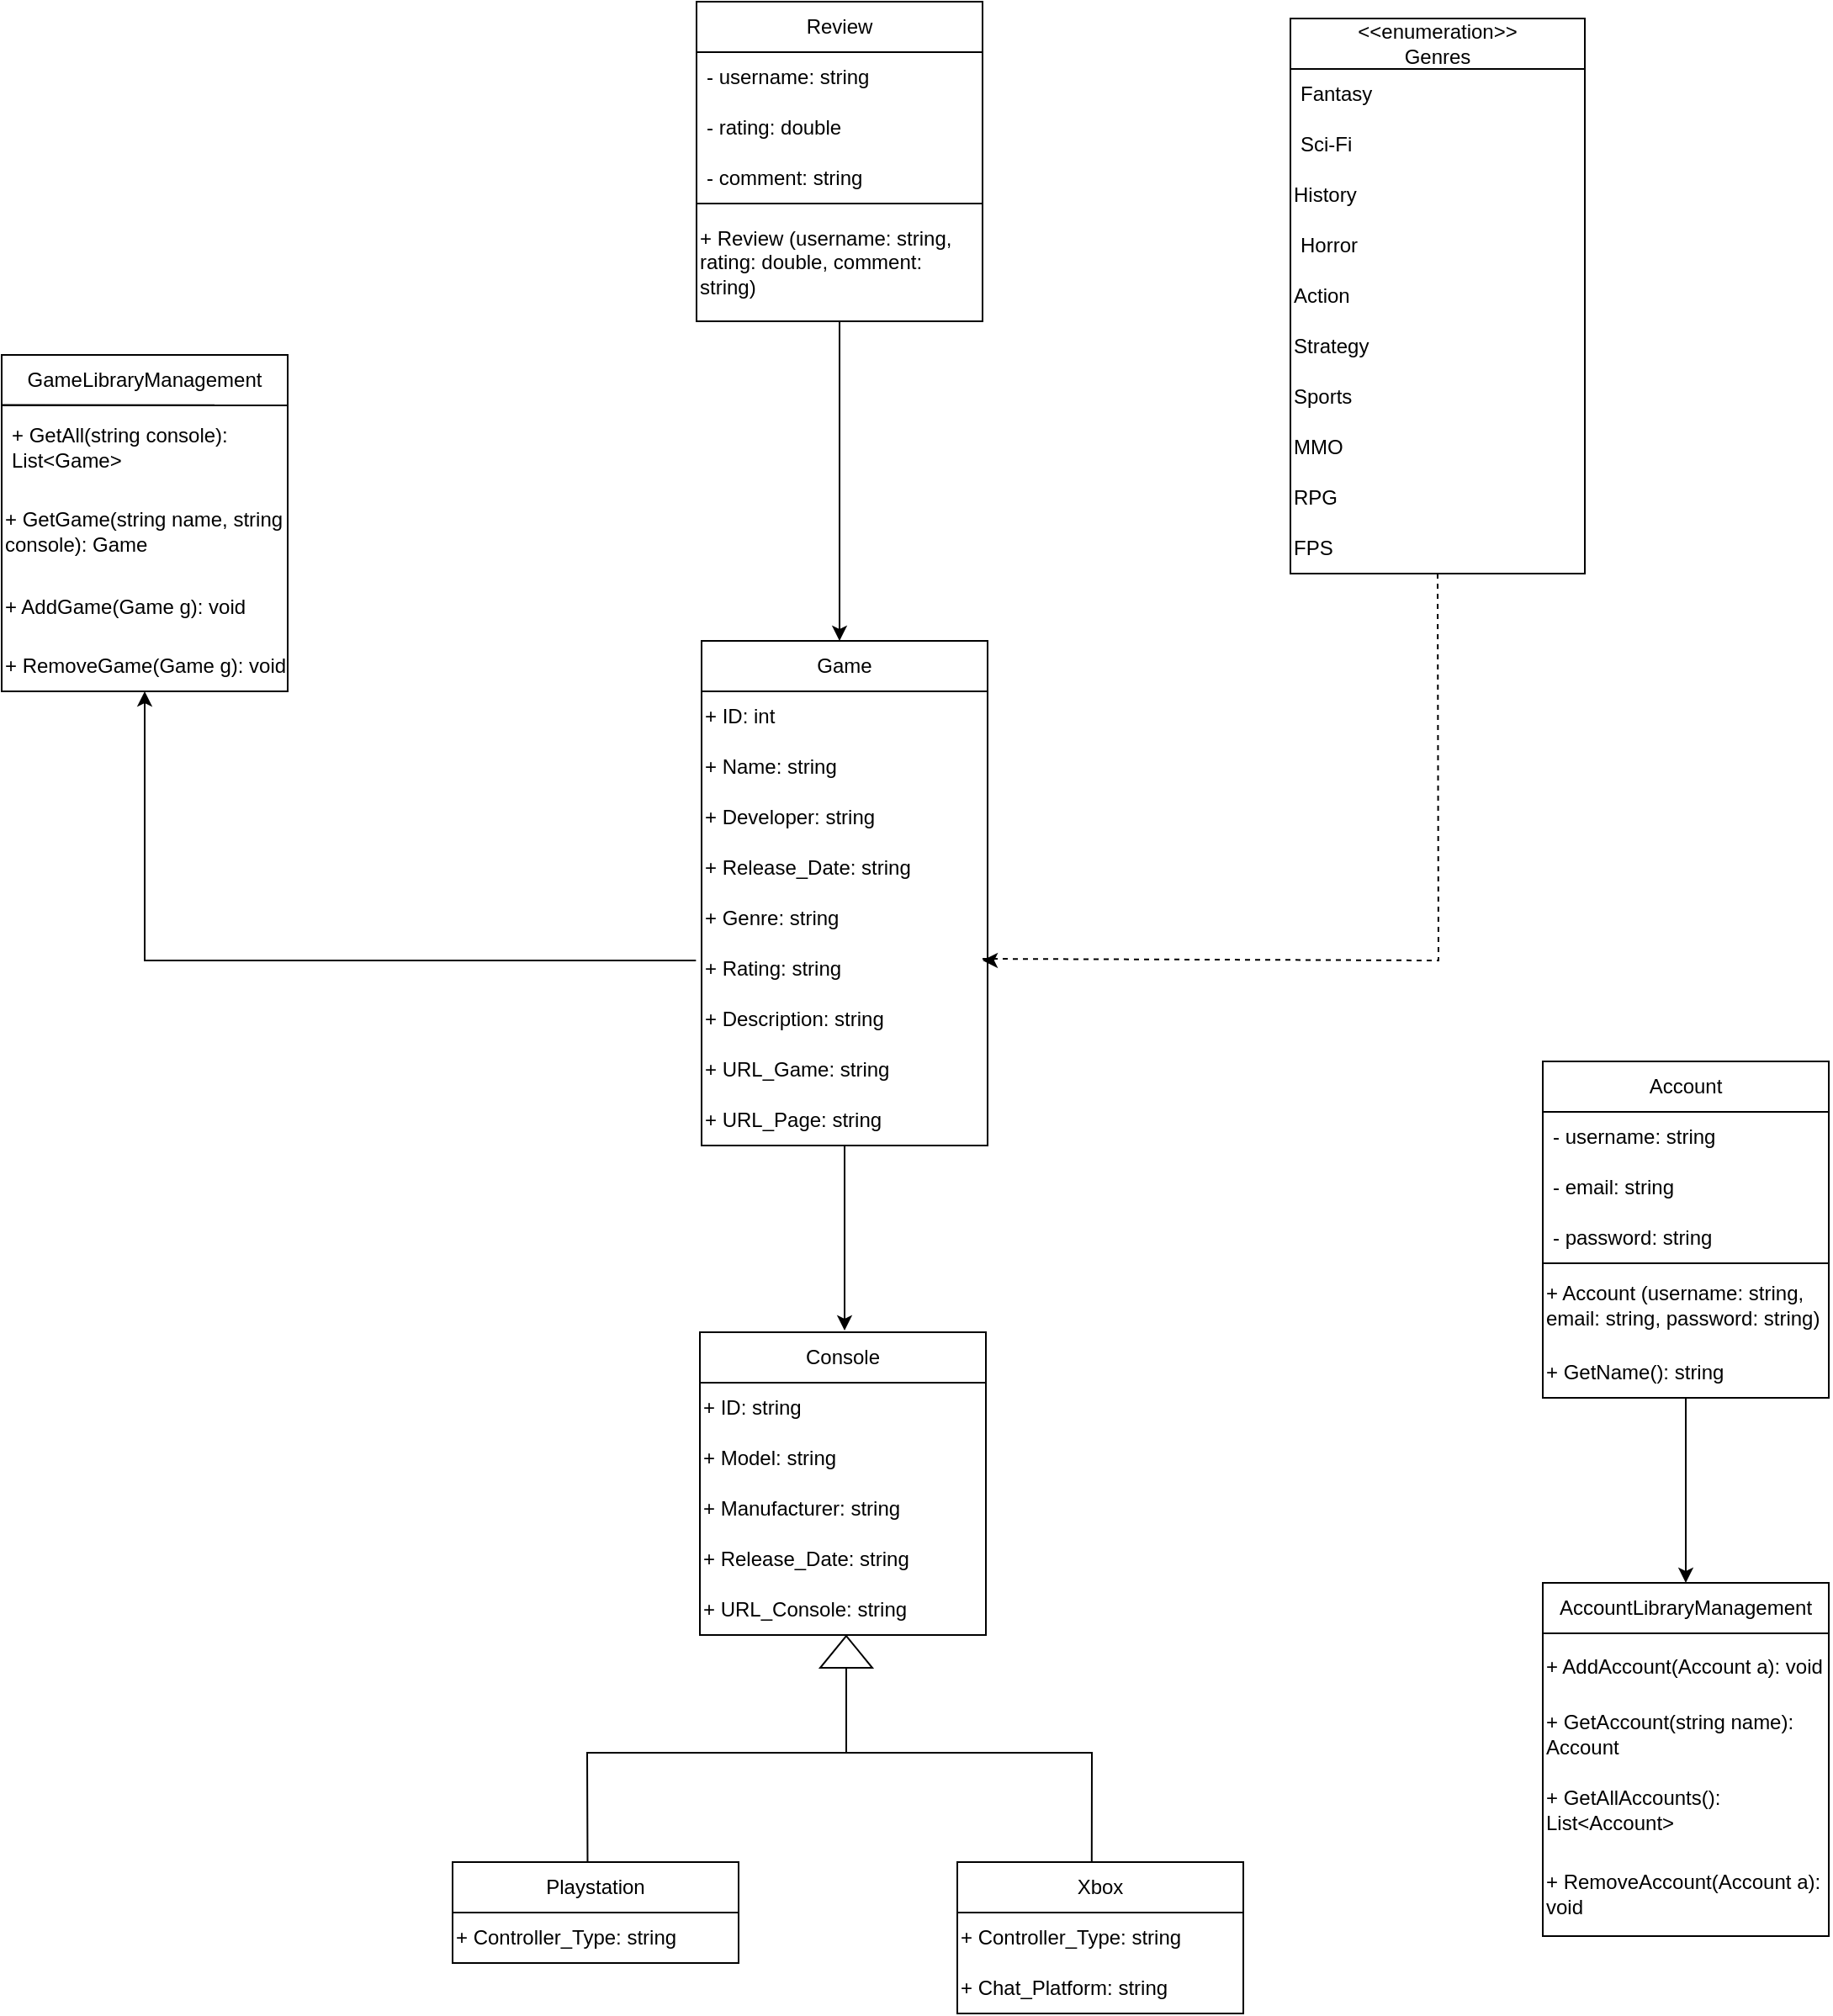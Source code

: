<mxfile version="21.1.4" type="device">
  <diagram name="Страница-1" id="sdUZpMWSYJXm1RIvVRuR">
    <mxGraphModel dx="1126" dy="1697" grid="1" gridSize="10" guides="1" tooltips="1" connect="1" arrows="1" fold="1" page="1" pageScale="1" pageWidth="827" pageHeight="1169" math="0" shadow="0">
      <root>
        <mxCell id="0" />
        <mxCell id="1" parent="0" />
        <mxCell id="oVc4lL-X0MRbzAyfg5KV-24" value="Review" style="swimlane;fontStyle=0;childLayout=stackLayout;horizontal=1;startSize=30;horizontalStack=0;resizeParent=1;resizeParentMax=0;resizeLast=0;collapsible=1;marginBottom=0;whiteSpace=wrap;html=1;" parent="1" vertex="1">
          <mxGeometry x="657" y="-210" width="170" height="190" as="geometry" />
        </mxCell>
        <mxCell id="oVc4lL-X0MRbzAyfg5KV-25" value="- username: string" style="text;strokeColor=none;fillColor=none;align=left;verticalAlign=middle;spacingLeft=4;spacingRight=4;overflow=hidden;points=[[0,0.5],[1,0.5]];portConstraint=eastwest;rotatable=0;whiteSpace=wrap;html=1;" parent="oVc4lL-X0MRbzAyfg5KV-24" vertex="1">
          <mxGeometry y="30" width="170" height="30" as="geometry" />
        </mxCell>
        <mxCell id="oVc4lL-X0MRbzAyfg5KV-26" value="- rating: double" style="text;strokeColor=none;fillColor=none;align=left;verticalAlign=middle;spacingLeft=4;spacingRight=4;overflow=hidden;points=[[0,0.5],[1,0.5]];portConstraint=eastwest;rotatable=0;whiteSpace=wrap;html=1;" parent="oVc4lL-X0MRbzAyfg5KV-24" vertex="1">
          <mxGeometry y="60" width="170" height="30" as="geometry" />
        </mxCell>
        <mxCell id="oVc4lL-X0MRbzAyfg5KV-27" value="- comment: string" style="text;strokeColor=none;fillColor=none;align=left;verticalAlign=middle;spacingLeft=4;spacingRight=4;overflow=hidden;points=[[0,0.5],[1,0.5]];portConstraint=eastwest;rotatable=0;whiteSpace=wrap;html=1;" parent="oVc4lL-X0MRbzAyfg5KV-24" vertex="1">
          <mxGeometry y="90" width="170" height="30" as="geometry" />
        </mxCell>
        <mxCell id="oVc4lL-X0MRbzAyfg5KV-34" value="" style="endArrow=none;html=1;rounded=0;exitX=0;exitY=0;exitDx=0;exitDy=0;entryX=1;entryY=0;entryDx=0;entryDy=0;" parent="oVc4lL-X0MRbzAyfg5KV-24" source="oVc4lL-X0MRbzAyfg5KV-33" target="oVc4lL-X0MRbzAyfg5KV-33" edge="1">
          <mxGeometry width="50" height="50" relative="1" as="geometry">
            <mxPoint x="40" y="200" as="sourcePoint" />
            <mxPoint x="90" y="150" as="targetPoint" />
          </mxGeometry>
        </mxCell>
        <mxCell id="oVc4lL-X0MRbzAyfg5KV-33" value="+ Review (username: string, rating: double, comment: string)&amp;nbsp;" style="text;html=1;strokeColor=none;fillColor=none;align=left;verticalAlign=middle;whiteSpace=wrap;rounded=0;" parent="oVc4lL-X0MRbzAyfg5KV-24" vertex="1">
          <mxGeometry y="120" width="170" height="70" as="geometry" />
        </mxCell>
        <mxCell id="oVc4lL-X0MRbzAyfg5KV-35" value="AccountLibraryManagement" style="swimlane;fontStyle=0;childLayout=stackLayout;horizontal=1;startSize=30;horizontalStack=0;resizeParent=1;resizeParentMax=0;resizeLast=0;collapsible=1;marginBottom=0;whiteSpace=wrap;html=1;" parent="1" vertex="1">
          <mxGeometry x="1160" y="730" width="170" height="210" as="geometry" />
        </mxCell>
        <mxCell id="si3ed06ZD6JGQciLyGwY-28" value="+ AddAccount(Account a): void" style="text;html=1;strokeColor=none;fillColor=none;align=left;verticalAlign=middle;whiteSpace=wrap;rounded=0;" parent="oVc4lL-X0MRbzAyfg5KV-35" vertex="1">
          <mxGeometry y="30" width="170" height="40" as="geometry" />
        </mxCell>
        <mxCell id="si3ed06ZD6JGQciLyGwY-31" value="+ GetAccount(string name): Account" style="text;html=1;strokeColor=none;fillColor=none;align=left;verticalAlign=middle;whiteSpace=wrap;rounded=0;" parent="oVc4lL-X0MRbzAyfg5KV-35" vertex="1">
          <mxGeometry y="70" width="170" height="40" as="geometry" />
        </mxCell>
        <mxCell id="si3ed06ZD6JGQciLyGwY-30" value="+ GetAllAccounts(): List&amp;lt;Account&amp;gt;" style="text;html=1;strokeColor=none;fillColor=none;align=left;verticalAlign=middle;whiteSpace=wrap;rounded=0;" parent="oVc4lL-X0MRbzAyfg5KV-35" vertex="1">
          <mxGeometry y="110" width="170" height="50" as="geometry" />
        </mxCell>
        <mxCell id="si3ed06ZD6JGQciLyGwY-29" value="+ RemoveAccount(Account a): void" style="text;html=1;strokeColor=none;fillColor=none;align=left;verticalAlign=middle;whiteSpace=wrap;rounded=0;" parent="oVc4lL-X0MRbzAyfg5KV-35" vertex="1">
          <mxGeometry y="160" width="170" height="50" as="geometry" />
        </mxCell>
        <mxCell id="oVc4lL-X0MRbzAyfg5KV-42" value="&amp;lt;&amp;lt;enumeration&amp;gt;&amp;gt;&lt;br&gt;Genres" style="swimlane;fontStyle=0;childLayout=stackLayout;horizontal=1;startSize=30;horizontalStack=0;resizeParent=1;resizeParentMax=0;resizeLast=0;collapsible=1;marginBottom=0;whiteSpace=wrap;html=1;" parent="1" vertex="1">
          <mxGeometry x="1010" y="-200" width="175" height="330" as="geometry" />
        </mxCell>
        <mxCell id="oVc4lL-X0MRbzAyfg5KV-43" value="Fantasy" style="text;strokeColor=none;fillColor=none;align=left;verticalAlign=middle;spacingLeft=4;spacingRight=4;overflow=hidden;points=[[0,0.5],[1,0.5]];portConstraint=eastwest;rotatable=0;whiteSpace=wrap;html=1;" parent="oVc4lL-X0MRbzAyfg5KV-42" vertex="1">
          <mxGeometry y="30" width="175" height="30" as="geometry" />
        </mxCell>
        <mxCell id="oVc4lL-X0MRbzAyfg5KV-44" value="Sci-Fi" style="text;strokeColor=none;fillColor=none;align=left;verticalAlign=middle;spacingLeft=4;spacingRight=4;overflow=hidden;points=[[0,0.5],[1,0.5]];portConstraint=eastwest;rotatable=0;whiteSpace=wrap;html=1;" parent="oVc4lL-X0MRbzAyfg5KV-42" vertex="1">
          <mxGeometry y="60" width="175" height="30" as="geometry" />
        </mxCell>
        <mxCell id="oVc4lL-X0MRbzAyfg5KV-48" value="History" style="text;html=1;strokeColor=none;fillColor=none;align=left;verticalAlign=middle;whiteSpace=wrap;rounded=0;" parent="oVc4lL-X0MRbzAyfg5KV-42" vertex="1">
          <mxGeometry y="90" width="175" height="30" as="geometry" />
        </mxCell>
        <mxCell id="oVc4lL-X0MRbzAyfg5KV-45" value="Horror" style="text;strokeColor=none;fillColor=none;align=left;verticalAlign=middle;spacingLeft=4;spacingRight=4;overflow=hidden;points=[[0,0.5],[1,0.5]];portConstraint=eastwest;rotatable=0;whiteSpace=wrap;html=1;" parent="oVc4lL-X0MRbzAyfg5KV-42" vertex="1">
          <mxGeometry y="120" width="175" height="30" as="geometry" />
        </mxCell>
        <mxCell id="oVc4lL-X0MRbzAyfg5KV-49" value="Action" style="text;html=1;strokeColor=none;fillColor=none;align=left;verticalAlign=middle;whiteSpace=wrap;rounded=0;" parent="oVc4lL-X0MRbzAyfg5KV-42" vertex="1">
          <mxGeometry y="150" width="175" height="30" as="geometry" />
        </mxCell>
        <mxCell id="oVc4lL-X0MRbzAyfg5KV-50" value="Strategy" style="text;html=1;strokeColor=none;fillColor=none;align=left;verticalAlign=middle;whiteSpace=wrap;rounded=0;" parent="oVc4lL-X0MRbzAyfg5KV-42" vertex="1">
          <mxGeometry y="180" width="175" height="30" as="geometry" />
        </mxCell>
        <mxCell id="oVc4lL-X0MRbzAyfg5KV-51" value="Sports" style="text;html=1;strokeColor=none;fillColor=none;align=left;verticalAlign=middle;whiteSpace=wrap;rounded=0;" parent="oVc4lL-X0MRbzAyfg5KV-42" vertex="1">
          <mxGeometry y="210" width="175" height="30" as="geometry" />
        </mxCell>
        <mxCell id="oVc4lL-X0MRbzAyfg5KV-52" value="MMO" style="text;html=1;strokeColor=none;fillColor=none;align=left;verticalAlign=middle;whiteSpace=wrap;rounded=0;" parent="oVc4lL-X0MRbzAyfg5KV-42" vertex="1">
          <mxGeometry y="240" width="175" height="30" as="geometry" />
        </mxCell>
        <mxCell id="oVc4lL-X0MRbzAyfg5KV-53" value="RPG" style="text;html=1;strokeColor=none;fillColor=none;align=left;verticalAlign=middle;whiteSpace=wrap;rounded=0;" parent="oVc4lL-X0MRbzAyfg5KV-42" vertex="1">
          <mxGeometry y="270" width="175" height="30" as="geometry" />
        </mxCell>
        <mxCell id="oVc4lL-X0MRbzAyfg5KV-54" value="FPS" style="text;html=1;strokeColor=none;fillColor=none;align=left;verticalAlign=middle;whiteSpace=wrap;rounded=0;" parent="oVc4lL-X0MRbzAyfg5KV-42" vertex="1">
          <mxGeometry y="300" width="175" height="30" as="geometry" />
        </mxCell>
        <mxCell id="2BUGq4Oyd12aA57rfhNJ-14" value="" style="endArrow=none;dashed=1;html=1;rounded=0;entryX=1;entryY=0;entryDx=0;entryDy=0;exitX=0.5;exitY=1;exitDx=0;exitDy=0;" parent="1" source="oVc4lL-X0MRbzAyfg5KV-54" edge="1">
          <mxGeometry width="50" height="50" relative="1" as="geometry">
            <mxPoint x="1060" y="358.99" as="sourcePoint" />
            <mxPoint x="827" y="359" as="targetPoint" />
            <Array as="points">
              <mxPoint x="1098" y="360" />
            </Array>
          </mxGeometry>
        </mxCell>
        <mxCell id="2BUGq4Oyd12aA57rfhNJ-15" value="" style="endArrow=classic;html=1;rounded=0;entryX=1;entryY=0;entryDx=0;entryDy=0;" parent="1" edge="1">
          <mxGeometry width="50" height="50" relative="1" as="geometry">
            <mxPoint x="830" y="360" as="sourcePoint" />
            <mxPoint x="827" y="360" as="targetPoint" />
          </mxGeometry>
        </mxCell>
        <mxCell id="W9ddNsVazHNU-D0-kvZH-1" value="" style="endArrow=classic;html=1;rounded=0;exitX=0.5;exitY=1;exitDx=0;exitDy=0;" parent="1" source="oVc4lL-X0MRbzAyfg5KV-33" edge="1">
          <mxGeometry width="50" height="50" relative="1" as="geometry">
            <mxPoint x="810" y="720" as="sourcePoint" />
            <mxPoint x="742" y="170" as="targetPoint" />
          </mxGeometry>
        </mxCell>
        <mxCell id="l7rKiUxw1o1yOhBb_WyF-1" value="Console" style="swimlane;fontStyle=0;childLayout=stackLayout;horizontal=1;startSize=30;horizontalStack=0;resizeParent=1;resizeParentMax=0;resizeLast=0;collapsible=1;marginBottom=0;whiteSpace=wrap;html=1;" parent="1" vertex="1">
          <mxGeometry x="659" y="581" width="170" height="180" as="geometry" />
        </mxCell>
        <mxCell id="l7rKiUxw1o1yOhBb_WyF-7" value="+ ID: string" style="text;html=1;strokeColor=none;fillColor=none;align=left;verticalAlign=middle;whiteSpace=wrap;rounded=0;" parent="l7rKiUxw1o1yOhBb_WyF-1" vertex="1">
          <mxGeometry y="30" width="170" height="30" as="geometry" />
        </mxCell>
        <mxCell id="E4WLvE4NygGlio2BXlrx-3" value="+ Model: string" style="text;html=1;strokeColor=none;fillColor=none;align=left;verticalAlign=middle;whiteSpace=wrap;rounded=0;" parent="l7rKiUxw1o1yOhBb_WyF-1" vertex="1">
          <mxGeometry y="60" width="170" height="30" as="geometry" />
        </mxCell>
        <mxCell id="E4WLvE4NygGlio2BXlrx-5" value="+ Manufacturer: string" style="text;html=1;align=left;verticalAlign=middle;resizable=0;points=[];autosize=1;strokeColor=none;fillColor=none;" parent="l7rKiUxw1o1yOhBb_WyF-1" vertex="1">
          <mxGeometry y="90" width="170" height="30" as="geometry" />
        </mxCell>
        <mxCell id="E4WLvE4NygGlio2BXlrx-6" value="+ Release_Date: string" style="text;html=1;strokeColor=none;fillColor=none;align=left;verticalAlign=middle;whiteSpace=wrap;rounded=0;" parent="l7rKiUxw1o1yOhBb_WyF-1" vertex="1">
          <mxGeometry y="120" width="170" height="30" as="geometry" />
        </mxCell>
        <mxCell id="E4WLvE4NygGlio2BXlrx-7" value="+ URL_Console: string" style="text;html=1;strokeColor=none;fillColor=none;align=left;verticalAlign=middle;whiteSpace=wrap;rounded=0;" parent="l7rKiUxw1o1yOhBb_WyF-1" vertex="1">
          <mxGeometry y="150" width="170" height="30" as="geometry" />
        </mxCell>
        <mxCell id="si3ed06ZD6JGQciLyGwY-1" value="GameLibraryManagement" style="swimlane;fontStyle=0;childLayout=stackLayout;horizontal=1;startSize=30;horizontalStack=0;resizeParent=1;resizeParentMax=0;resizeLast=0;collapsible=1;marginBottom=0;whiteSpace=wrap;html=1;" parent="1" vertex="1">
          <mxGeometry x="244" width="170" height="200" as="geometry" />
        </mxCell>
        <mxCell id="cbTE5aQ3FgaVGhqSNgmj-62" value="" style="endArrow=none;html=1;rounded=0;entryX=0.996;entryY=-0.003;entryDx=0;entryDy=0;entryPerimeter=0;exitX=0.001;exitY=-0.004;exitDx=0;exitDy=0;exitPerimeter=0;" parent="si3ed06ZD6JGQciLyGwY-1" source="si3ed06ZD6JGQciLyGwY-25" target="si3ed06ZD6JGQciLyGwY-25" edge="1">
          <mxGeometry width="50" height="50" relative="1" as="geometry">
            <mxPoint x="-4" y="190" as="sourcePoint" />
            <mxPoint x="46" y="140" as="targetPoint" />
          </mxGeometry>
        </mxCell>
        <mxCell id="si3ed06ZD6JGQciLyGwY-25" value="+ GetAll(string console): List&amp;lt;Game&amp;gt;" style="text;strokeColor=none;fillColor=none;align=left;verticalAlign=middle;spacingLeft=4;spacingRight=4;overflow=hidden;points=[[0,0.5],[1,0.5]];portConstraint=eastwest;rotatable=0;whiteSpace=wrap;html=1;" parent="si3ed06ZD6JGQciLyGwY-1" vertex="1">
          <mxGeometry y="30" width="170" height="50" as="geometry" />
        </mxCell>
        <mxCell id="si3ed06ZD6JGQciLyGwY-16" value="+ GetGame(string name, string console): Game" style="text;html=1;strokeColor=none;fillColor=none;align=left;verticalAlign=middle;whiteSpace=wrap;rounded=0;" parent="si3ed06ZD6JGQciLyGwY-1" vertex="1">
          <mxGeometry y="80" width="170" height="50" as="geometry" />
        </mxCell>
        <mxCell id="si3ed06ZD6JGQciLyGwY-6" value="+ AddGame(Game g): void" style="text;html=1;strokeColor=none;fillColor=none;align=left;verticalAlign=middle;whiteSpace=wrap;rounded=0;" parent="si3ed06ZD6JGQciLyGwY-1" vertex="1">
          <mxGeometry y="130" width="170" height="40" as="geometry" />
        </mxCell>
        <mxCell id="si3ed06ZD6JGQciLyGwY-7" value="+ RemoveGame(Game g): void" style="text;html=1;strokeColor=none;fillColor=none;align=left;verticalAlign=middle;whiteSpace=wrap;rounded=0;" parent="si3ed06ZD6JGQciLyGwY-1" vertex="1">
          <mxGeometry y="170" width="170" height="30" as="geometry" />
        </mxCell>
        <mxCell id="si3ed06ZD6JGQciLyGwY-8" value="Account" style="swimlane;fontStyle=0;childLayout=stackLayout;horizontal=1;startSize=30;horizontalStack=0;resizeParent=1;resizeParentMax=0;resizeLast=0;collapsible=1;marginBottom=0;whiteSpace=wrap;html=1;" parent="1" vertex="1">
          <mxGeometry x="1160" y="420" width="170" height="200" as="geometry" />
        </mxCell>
        <mxCell id="si3ed06ZD6JGQciLyGwY-9" value="- username: string" style="text;strokeColor=none;fillColor=none;align=left;verticalAlign=middle;spacingLeft=4;spacingRight=4;overflow=hidden;points=[[0,0.5],[1,0.5]];portConstraint=eastwest;rotatable=0;whiteSpace=wrap;html=1;" parent="si3ed06ZD6JGQciLyGwY-8" vertex="1">
          <mxGeometry y="30" width="170" height="30" as="geometry" />
        </mxCell>
        <mxCell id="si3ed06ZD6JGQciLyGwY-10" value="- email: string" style="text;strokeColor=none;fillColor=none;align=left;verticalAlign=middle;spacingLeft=4;spacingRight=4;overflow=hidden;points=[[0,0.5],[1,0.5]];portConstraint=eastwest;rotatable=0;whiteSpace=wrap;html=1;" parent="si3ed06ZD6JGQciLyGwY-8" vertex="1">
          <mxGeometry y="60" width="170" height="30" as="geometry" />
        </mxCell>
        <mxCell id="si3ed06ZD6JGQciLyGwY-11" value="- password: string" style="text;strokeColor=none;fillColor=none;align=left;verticalAlign=middle;spacingLeft=4;spacingRight=4;overflow=hidden;points=[[0,0.5],[1,0.5]];portConstraint=eastwest;rotatable=0;whiteSpace=wrap;html=1;" parent="si3ed06ZD6JGQciLyGwY-8" vertex="1">
          <mxGeometry y="90" width="170" height="30" as="geometry" />
        </mxCell>
        <mxCell id="si3ed06ZD6JGQciLyGwY-12" value="" style="endArrow=none;html=1;rounded=0;exitX=0;exitY=0;exitDx=0;exitDy=0;entryX=1;entryY=0;entryDx=0;entryDy=0;" parent="si3ed06ZD6JGQciLyGwY-8" source="si3ed06ZD6JGQciLyGwY-13" target="si3ed06ZD6JGQciLyGwY-13" edge="1">
          <mxGeometry width="50" height="50" relative="1" as="geometry">
            <mxPoint x="40" y="200" as="sourcePoint" />
            <mxPoint x="90" y="150" as="targetPoint" />
          </mxGeometry>
        </mxCell>
        <mxCell id="si3ed06ZD6JGQciLyGwY-13" value="+ Account (username: string, email: string, password: string)&amp;nbsp;" style="text;html=1;strokeColor=none;fillColor=none;align=left;verticalAlign=middle;whiteSpace=wrap;rounded=0;" parent="si3ed06ZD6JGQciLyGwY-8" vertex="1">
          <mxGeometry y="120" width="170" height="50" as="geometry" />
        </mxCell>
        <mxCell id="si3ed06ZD6JGQciLyGwY-14" value="+ GetName(): string" style="text;html=1;strokeColor=none;fillColor=none;align=left;verticalAlign=middle;whiteSpace=wrap;rounded=0;" parent="si3ed06ZD6JGQciLyGwY-8" vertex="1">
          <mxGeometry y="170" width="170" height="30" as="geometry" />
        </mxCell>
        <mxCell id="si3ed06ZD6JGQciLyGwY-18" value="" style="endArrow=classic;html=1;rounded=0;exitX=-0.002;exitY=0.333;exitDx=0;exitDy=0;entryX=0.5;entryY=1;entryDx=0;entryDy=0;exitPerimeter=0;" parent="1" target="si3ed06ZD6JGQciLyGwY-7" edge="1">
          <mxGeometry width="50" height="50" relative="1" as="geometry">
            <mxPoint x="656.66" y="359.99" as="sourcePoint" />
            <mxPoint x="329" y="-10" as="targetPoint" />
            <Array as="points">
              <mxPoint x="329" y="360" />
            </Array>
          </mxGeometry>
        </mxCell>
        <mxCell id="si3ed06ZD6JGQciLyGwY-19" value="" style="endArrow=classic;html=1;rounded=0;exitX=0.5;exitY=1;exitDx=0;exitDy=0;entryX=0.5;entryY=0;entryDx=0;entryDy=0;" parent="1" source="si3ed06ZD6JGQciLyGwY-14" target="oVc4lL-X0MRbzAyfg5KV-35" edge="1">
          <mxGeometry width="50" height="50" relative="1" as="geometry">
            <mxPoint x="1603" y="690" as="sourcePoint" />
            <mxPoint x="1360" y="690" as="targetPoint" />
          </mxGeometry>
        </mxCell>
        <mxCell id="vyQyjWW_WYCqD_AttxZ9-2" value="" style="shape=flexArrow;endArrow=classic;html=1;rounded=0;entryX=0.5;entryY=1;entryDx=0;entryDy=0;" parent="1" edge="1">
          <mxGeometry width="50" height="50" relative="1" as="geometry">
            <mxPoint x="746" y="781" as="sourcePoint" />
            <mxPoint x="746" y="761" as="targetPoint" />
          </mxGeometry>
        </mxCell>
        <mxCell id="vyQyjWW_WYCqD_AttxZ9-3" value="" style="endArrow=none;html=1;rounded=0;" parent="1" edge="1">
          <mxGeometry width="50" height="50" relative="1" as="geometry">
            <mxPoint x="746" y="831" as="sourcePoint" />
            <mxPoint x="746" y="781" as="targetPoint" />
          </mxGeometry>
        </mxCell>
        <mxCell id="vyQyjWW_WYCqD_AttxZ9-5" value="" style="endArrow=none;html=1;rounded=0;entryX=0.472;entryY=-0.007;entryDx=0;entryDy=0;entryPerimeter=0;exitX=0.47;exitY=-0.002;exitDx=0;exitDy=0;exitPerimeter=0;" parent="1" source="vyQyjWW_WYCqD_AttxZ9-10" target="vyQyjWW_WYCqD_AttxZ9-6" edge="1">
          <mxGeometry width="50" height="50" relative="1" as="geometry">
            <mxPoint x="1024" y="901" as="sourcePoint" />
            <mxPoint x="464" y="901" as="targetPoint" />
            <Array as="points">
              <mxPoint x="892" y="831" />
              <mxPoint x="592" y="831" />
            </Array>
          </mxGeometry>
        </mxCell>
        <mxCell id="vyQyjWW_WYCqD_AttxZ9-6" value="Playstation" style="swimlane;fontStyle=0;childLayout=stackLayout;horizontal=1;startSize=30;horizontalStack=0;resizeParent=1;resizeParentMax=0;resizeLast=0;collapsible=1;marginBottom=0;whiteSpace=wrap;html=1;" parent="1" vertex="1">
          <mxGeometry x="512" y="896" width="170" height="60" as="geometry" />
        </mxCell>
        <mxCell id="vyQyjWW_WYCqD_AttxZ9-7" value="+ Controller_Type: string" style="text;html=1;strokeColor=none;fillColor=none;align=left;verticalAlign=middle;whiteSpace=wrap;rounded=0;" parent="vyQyjWW_WYCqD_AttxZ9-6" vertex="1">
          <mxGeometry y="30" width="170" height="30" as="geometry" />
        </mxCell>
        <mxCell id="vyQyjWW_WYCqD_AttxZ9-8" value="" style="endArrow=none;html=1;rounded=0;entryX=1;entryY=0;entryDx=0;entryDy=0;exitX=0;exitY=0;exitDx=0;exitDy=0;" parent="vyQyjWW_WYCqD_AttxZ9-6" edge="1">
          <mxGeometry width="50" height="50" relative="1" as="geometry">
            <mxPoint y="60" as="sourcePoint" />
            <mxPoint x="170" y="60" as="targetPoint" />
          </mxGeometry>
        </mxCell>
        <mxCell id="vyQyjWW_WYCqD_AttxZ9-10" value="Xbox" style="swimlane;fontStyle=0;childLayout=stackLayout;horizontal=1;startSize=30;horizontalStack=0;resizeParent=1;resizeParentMax=0;resizeLast=0;collapsible=1;marginBottom=0;whiteSpace=wrap;html=1;" parent="1" vertex="1">
          <mxGeometry x="812" y="896" width="170" height="90" as="geometry" />
        </mxCell>
        <mxCell id="E4WLvE4NygGlio2BXlrx-8" value="+ Controller_Type: string" style="text;html=1;strokeColor=none;fillColor=none;align=left;verticalAlign=middle;whiteSpace=wrap;rounded=0;" parent="vyQyjWW_WYCqD_AttxZ9-10" vertex="1">
          <mxGeometry y="30" width="170" height="30" as="geometry" />
        </mxCell>
        <mxCell id="E4WLvE4NygGlio2BXlrx-12" value="+ Chat_Platform: string" style="text;html=1;strokeColor=none;fillColor=none;align=left;verticalAlign=middle;whiteSpace=wrap;rounded=0;" parent="vyQyjWW_WYCqD_AttxZ9-10" vertex="1">
          <mxGeometry y="60" width="170" height="30" as="geometry" />
        </mxCell>
        <mxCell id="E4WLvE4NygGlio2BXlrx-1" value="" style="endArrow=classic;html=1;rounded=0;exitX=0.5;exitY=1;exitDx=0;exitDy=0;" parent="1" source="cbTE5aQ3FgaVGhqSNgmj-45" edge="1">
          <mxGeometry width="50" height="50" relative="1" as="geometry">
            <mxPoint x="744" y="470" as="sourcePoint" />
            <mxPoint x="745" y="580" as="targetPoint" />
          </mxGeometry>
        </mxCell>
        <mxCell id="cbTE5aQ3FgaVGhqSNgmj-36" value="Game" style="swimlane;fontStyle=0;childLayout=stackLayout;horizontal=1;startSize=30;horizontalStack=0;resizeParent=1;resizeParentMax=0;resizeLast=0;collapsible=1;marginBottom=0;whiteSpace=wrap;html=1;" parent="1" vertex="1">
          <mxGeometry x="660" y="170" width="170" height="300" as="geometry" />
        </mxCell>
        <mxCell id="cbTE5aQ3FgaVGhqSNgmj-37" value="+ ID: int" style="text;html=1;strokeColor=none;fillColor=none;align=left;verticalAlign=middle;whiteSpace=wrap;rounded=0;" parent="cbTE5aQ3FgaVGhqSNgmj-36" vertex="1">
          <mxGeometry y="30" width="170" height="30" as="geometry" />
        </mxCell>
        <mxCell id="cbTE5aQ3FgaVGhqSNgmj-38" value="+ Name: string" style="text;html=1;strokeColor=none;fillColor=none;align=left;verticalAlign=middle;whiteSpace=wrap;rounded=0;" parent="cbTE5aQ3FgaVGhqSNgmj-36" vertex="1">
          <mxGeometry y="60" width="170" height="30" as="geometry" />
        </mxCell>
        <mxCell id="cbTE5aQ3FgaVGhqSNgmj-39" value="+ Developer: string" style="text;html=1;strokeColor=none;fillColor=none;align=left;verticalAlign=middle;whiteSpace=wrap;rounded=0;" parent="cbTE5aQ3FgaVGhqSNgmj-36" vertex="1">
          <mxGeometry y="90" width="170" height="30" as="geometry" />
        </mxCell>
        <mxCell id="cbTE5aQ3FgaVGhqSNgmj-40" value="+ Release_Date: string" style="text;html=1;strokeColor=none;fillColor=none;align=left;verticalAlign=middle;whiteSpace=wrap;rounded=0;" parent="cbTE5aQ3FgaVGhqSNgmj-36" vertex="1">
          <mxGeometry y="120" width="170" height="30" as="geometry" />
        </mxCell>
        <mxCell id="cbTE5aQ3FgaVGhqSNgmj-41" value="+ Genre: string" style="text;html=1;strokeColor=none;fillColor=none;align=left;verticalAlign=middle;whiteSpace=wrap;rounded=0;" parent="cbTE5aQ3FgaVGhqSNgmj-36" vertex="1">
          <mxGeometry y="150" width="170" height="30" as="geometry" />
        </mxCell>
        <mxCell id="cbTE5aQ3FgaVGhqSNgmj-42" value="+ Rating: string" style="text;html=1;strokeColor=none;fillColor=none;align=left;verticalAlign=middle;whiteSpace=wrap;rounded=0;" parent="cbTE5aQ3FgaVGhqSNgmj-36" vertex="1">
          <mxGeometry y="180" width="170" height="30" as="geometry" />
        </mxCell>
        <mxCell id="cbTE5aQ3FgaVGhqSNgmj-43" value="+ Description: string" style="text;html=1;strokeColor=none;fillColor=none;align=left;verticalAlign=middle;whiteSpace=wrap;rounded=0;" parent="cbTE5aQ3FgaVGhqSNgmj-36" vertex="1">
          <mxGeometry y="210" width="170" height="30" as="geometry" />
        </mxCell>
        <mxCell id="cbTE5aQ3FgaVGhqSNgmj-44" value="+ URL_Game: string" style="text;html=1;strokeColor=none;fillColor=none;align=left;verticalAlign=middle;whiteSpace=wrap;rounded=0;" parent="cbTE5aQ3FgaVGhqSNgmj-36" vertex="1">
          <mxGeometry y="240" width="170" height="30" as="geometry" />
        </mxCell>
        <mxCell id="cbTE5aQ3FgaVGhqSNgmj-45" value="+ URL_Page: string" style="text;html=1;strokeColor=none;fillColor=none;align=left;verticalAlign=middle;whiteSpace=wrap;rounded=0;" parent="cbTE5aQ3FgaVGhqSNgmj-36" vertex="1">
          <mxGeometry y="270" width="170" height="30" as="geometry" />
        </mxCell>
      </root>
    </mxGraphModel>
  </diagram>
</mxfile>
